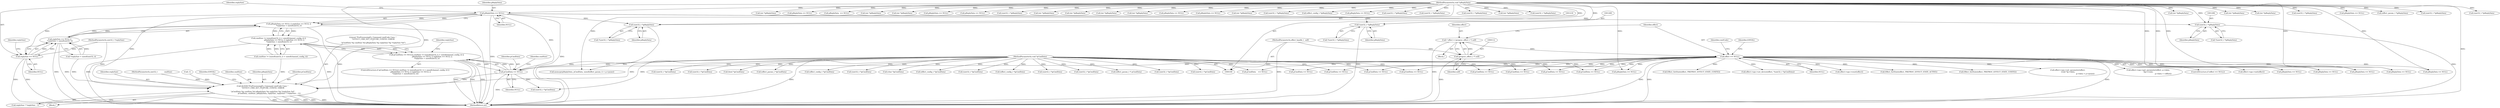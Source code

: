 digraph "0_Android_aeea52da00d210587fb3ed895de3d5f2e0264c88_9@pointer" {
"1001169" [label="(Call,pReplyData == NULL)"];
"1000106" [label="(MethodParameterIn,void *pReplyData)"];
"1001157" [label="(Call,pCmdData == NULL)"];
"1000104" [label="(MethodParameterIn,void *pCmdData)"];
"1000117" [label="(Call,effect == NULL)"];
"1000109" [label="(Call,* effect = (preproc_effect_t *) self)"];
"1000111" [label="(Call,(preproc_effect_t *) self)"];
"1000101" [label="(MethodParameterIn,effect_handle_t  self)"];
"1001168" [label="(Call,pReplyData == NULL || replySize == NULL ||\n *replySize < sizeof(uint32_t))"];
"1001160" [label="(Call,cmdSize != (sizeof(uint32_t) + sizeof(channel_config_t)) ||\n                    pReplyData == NULL || replySize == NULL ||\n *replySize < sizeof(uint32_t))"];
"1001156" [label="(Call,pCmdData == NULL|| cmdSize != (sizeof(uint32_t) + sizeof(channel_config_t)) ||\n                    pReplyData == NULL || replySize == NULL ||\n *replySize < sizeof(uint32_t))"];
"1001173" [label="(Call,replySize == NULL)"];
"1001172" [label="(Call,replySize == NULL ||\n *replySize < sizeof(uint32_t))"];
"1001182" [label="(Call,ALOGE(\"PreProcessingFx_Command cmdCode Case: \"\n \"EFFECT_CMD_SET_FEATURE_CONFIG: ERROR\n\"\n \"pCmdData %p cmdSize %d pReplyData %p replySize %p *replySize %d\",\n                        pCmdData, cmdSize, pReplyData, replySize, replySize ? *replySize : -1))"];
"1001217" [label="(Call,(uint32_t *)pReplyData)"];
"1001267" [label="(Call,(uint32_t *)pReplyData)"];
"1001295" [label="(Call,(uint32_t *)pReplyData)"];
"1001159" [label="(Identifier,NULL)"];
"1000149" [label="(Call,effect->ops->init(effect))"];
"1000153" [label="(Call,(int *)pReplyData)"];
"1000938" [label="(Call,(uint32_t *)pCmdData)"];
"1000906" [label="(Call,(uint32_t *)pCmdData)"];
"1000409" [label="(Call,memcpy(pReplyData, pCmdData, sizeof(effect_param_t) + p->psize))"];
"1000316" [label="(Call,(int *)pReplyData)"];
"1000510" [label="(Call,(effect_param_t *) pCmdData)"];
"1000609" [label="(Call,Effect_SetState(effect, PREPROC_EFFECT_STATE_CONFIG))"];
"1001225" [label="(Call,(uint32_t *)pCmdData)"];
"1001186" [label="(Identifier,pReplyData)"];
"1001184" [label="(Identifier,pCmdData)"];
"1000228" [label="(Call,(int *)pReplyData)"];
"1001098" [label="(Call,(uint32_t *)pReplyData)"];
"1001206" [label="(Call,(uint32_t *)pCmdData)"];
"1001217" [label="(Call,(uint32_t *)pReplyData)"];
"1000637" [label="(Call,effect->ops->set_device(effect, *(uint32_t *)pCmdData))"];
"1001219" [label="(Identifier,pReplyData)"];
"1001053" [label="(Call,pCmdData == NULL)"];
"1000387" [label="(Call,pReplyData == NULL)"];
"1000119" [label="(Identifier,NULL)"];
"1000640" [label="(Call,(uint32_t *)pCmdData)"];
"1001181" [label="(Block,)"];
"1000420" [label="(Call,(effect_param_t *)pReplyData)"];
"1001087" [label="(Call,(uint32_t *)pCmdData)"];
"1000278" [label="(Call,pCmdData == NULL)"];
"1001199" [label="(Identifier,replySize)"];
"1001025" [label="(Call,(uint32_t *)pReplyData)"];
"1000369" [label="(Call,pCmdData == NULL)"];
"1000922" [label="(Call,(uint32_t *)pReplyData)"];
"1001187" [label="(Identifier,replySize)"];
"1000356" [label="(Call,effect->ops->reset(effect))"];
"1000651" [label="(Call,pCmdData == NULL)"];
"1001216" [label="(Call,*(uint32_t *)pReplyData)"];
"1000617" [label="(Call,pCmdData == NULL)"];
"1001162" [label="(Identifier,cmdSize)"];
"1000606" [label="(Call,(int *)pReplyData)"];
"1000875" [label="(Call,pCmdData == NULL)"];
"1001158" [label="(Identifier,pCmdData)"];
"1001176" [label="(Call,*replySize < sizeof(uint32_t))"];
"1000579" [label="(Call,Effect_SetState(effect, PREPROC_EFFECT_STATE_ACTIVE))"];
"1000886" [label="(Call,pReplyData == NULL)"];
"1001276" [label="(Call,(uint32_t *)pCmdData)"];
"1001172" [label="(Call,replySize == NULL ||\n *replySize < sizeof(uint32_t))"];
"1000679" [label="(Call,(bool *)pCmdData)"];
"1000171" [label="(Call,pReplyData  == NULL)"];
"1000243" [label="(Call,(int *)pReplyData)"];
"1000809" [label="(Call,(int *)pReplyData)"];
"1000101" [label="(MethodParameterIn,effect_handle_t  self)"];
"1000364" [label="(Call,(effect_param_t *)pCmdData)"];
"1001297" [label="(Identifier,pReplyData)"];
"1000246" [label="(Call,Effect_SetState(effect, PREPROC_EFFECT_STATE_CONFIG))"];
"1000212" [label="(Call,(effect_config_t *)pCmdData)"];
"1000125" [label="(Identifier,cmdCode)"];
"1001062" [label="(Call,pReplyData == NULL)"];
"1001282" [label="(Call,(uint32_t *)pCmdData)"];
"1000741" [label="(Call,pReplyData == NULL)"];
"1001155" [label="(ControlStructure,if (pCmdData == NULL|| cmdSize != (sizeof(uint32_t) + sizeof(channel_config_t)) ||\n                    pReplyData == NULL || replySize == NULL ||\n *replySize < sizeof(uint32_t)))"];
"1000538" [label="(Call,effect->ops->set_parameter(effect,\n (void *)p->data,\n                                                                p->data + p->psize))"];
"1000253" [label="(Call,pReplyData == NULL)"];
"1001160" [label="(Call,cmdSize != (sizeof(uint32_t) + sizeof(channel_config_t)) ||\n                    pReplyData == NULL || replySize == NULL ||\n *replySize < sizeof(uint32_t))"];
"1001113" [label="(Call,(uint32_t *)pReplyData)"];
"1001156" [label="(Call,pCmdData == NULL|| cmdSize != (sizeof(uint32_t) + sizeof(channel_config_t)) ||\n                    pReplyData == NULL || replySize == NULL ||\n *replySize < sizeof(uint32_t))"];
"1001157" [label="(Call,pCmdData == NULL)"];
"1000774" [label="(Call,(char *)pCmdData)"];
"1001269" [label="(Identifier,pReplyData)"];
"1000303" [label="(Call,(int *)pReplyData)"];
"1001161" [label="(Call,cmdSize != (sizeof(uint32_t) + sizeof(channel_config_t)))"];
"1000310" [label="(Call,(effect_config_t *)pCmdData)"];
"1001294" [label="(Call,*(uint32_t *)pReplyData)"];
"1001168" [label="(Call,pReplyData == NULL || replySize == NULL ||\n *replySize < sizeof(uint32_t))"];
"1001318" [label="(MethodReturn,int)"];
"1000205" [label="(Call,(int *)pReplyData)"];
"1001182" [label="(Call,ALOGE(\"PreProcessingFx_Command cmdCode Case: \"\n \"EFFECT_CMD_SET_FEATURE_CONFIG: ERROR\n\"\n \"pCmdData %p cmdSize %d pReplyData %p replySize %p *replySize %d\",\n                        pCmdData, cmdSize, pReplyData, replySize, replySize ? *replySize : -1))"];
"1000859" [label="(Call,(int *)pReplyData)"];
"1000109" [label="(Call,* effect = (preproc_effect_t *) self)"];
"1000110" [label="(Identifier,effect)"];
"1000818" [label="(Call,pReplyData == NULL)"];
"1000162" [label="(Call,pCmdData    == NULL)"];
"1000113" [label="(Identifier,self)"];
"1000117" [label="(Call,effect == NULL)"];
"1000450" [label="(Call,effect->ops->get_parameter(effect, p->data,\n &p->vsize,\n                                                       p->data + voffset))"];
"1001171" [label="(Identifier,NULL)"];
"1000107" [label="(Block,)"];
"1000105" [label="(MethodParameterIn,uint32_t *replySize)"];
"1000576" [label="(Call,(int *)pReplyData)"];
"1000489" [label="(Call,pReplyData == NULL)"];
"1000660" [label="(Call,pReplyData == NULL)"];
"1001173" [label="(Call,replySize == NULL)"];
"1000556" [label="(Call,pReplyData == NULL)"];
"1000535" [label="(Call,(int *)pReplyData)"];
"1000104" [label="(MethodParameterIn,void *pCmdData)"];
"1001178" [label="(Identifier,replySize)"];
"1000991" [label="(Call,(uint32_t *)pReplyData)"];
"1000586" [label="(Call,pReplyData == NULL)"];
"1000123" [label="(Identifier,EINVAL)"];
"1000271" [label="(Call,(effect_config_t *)pReplyData)"];
"1000287" [label="(Call,pReplyData == NULL)"];
"1001032" [label="(Call,(uint32_t *)pReplyData)"];
"1001183" [label="(Literal,\"PreProcessingFx_Command cmdCode Case: \"\n \"EFFECT_CMD_SET_FEATURE_CONFIG: ERROR\n\"\n \"pCmdData %p cmdSize %d pReplyData %p replySize %p *replySize %d\")"];
"1001266" [label="(Call,*(uint32_t *)pReplyData)"];
"1000737" [label="(Call,pCmdData == NULL)"];
"1000106" [label="(MethodParameterIn,void *pReplyData)"];
"1001127" [label="(Call,(uint32_t *)pReplyData)"];
"1001267" [label="(Call,(uint32_t *)pReplyData)"];
"1001174" [label="(Identifier,replySize)"];
"1000966" [label="(Call,(uint32_t *)pReplyData)"];
"1001247" [label="(Call,(uint32_t *)pCmdData)"];
"1000103" [label="(MethodParameterIn,uint32_t            cmdSize)"];
"1000344" [label="(Call,(effect_config_t *)pCmdData)"];
"1001170" [label="(Identifier,pReplyData)"];
"1001188" [label="(Call,replySize ? *replySize : -1)"];
"1000728" [label="(Call,(int *)pReplyData)"];
"1000130" [label="(Call,pReplyData == NULL)"];
"1001169" [label="(Call,pReplyData == NULL)"];
"1000480" [label="(Call,pCmdData == NULL)"];
"1001003" [label="(Call,(uint32_t *)pReplyData)"];
"1001175" [label="(Identifier,NULL)"];
"1001295" [label="(Call,(uint32_t *)pReplyData)"];
"1000116" [label="(ControlStructure,if (effect == NULL))"];
"1001192" [label="(Call,-1)"];
"1001196" [label="(Identifier,EINVAL)"];
"1000111" [label="(Call,(preproc_effect_t *) self)"];
"1000118" [label="(Identifier,effect)"];
"1001185" [label="(Identifier,cmdSize)"];
"1000326" [label="(Call,pReplyData == NULL)"];
"1001169" -> "1001168"  [label="AST: "];
"1001169" -> "1001171"  [label="CFG: "];
"1001170" -> "1001169"  [label="AST: "];
"1001171" -> "1001169"  [label="AST: "];
"1001174" -> "1001169"  [label="CFG: "];
"1001168" -> "1001169"  [label="CFG: "];
"1001169" -> "1001318"  [label="DDG: "];
"1001169" -> "1001318"  [label="DDG: "];
"1001169" -> "1001168"  [label="DDG: "];
"1001169" -> "1001168"  [label="DDG: "];
"1000106" -> "1001169"  [label="DDG: "];
"1001157" -> "1001169"  [label="DDG: "];
"1001169" -> "1001173"  [label="DDG: "];
"1001169" -> "1001182"  [label="DDG: "];
"1001169" -> "1001217"  [label="DDG: "];
"1001169" -> "1001267"  [label="DDG: "];
"1001169" -> "1001295"  [label="DDG: "];
"1000106" -> "1000100"  [label="AST: "];
"1000106" -> "1001318"  [label="DDG: "];
"1000106" -> "1000130"  [label="DDG: "];
"1000106" -> "1000153"  [label="DDG: "];
"1000106" -> "1000171"  [label="DDG: "];
"1000106" -> "1000205"  [label="DDG: "];
"1000106" -> "1000228"  [label="DDG: "];
"1000106" -> "1000243"  [label="DDG: "];
"1000106" -> "1000253"  [label="DDG: "];
"1000106" -> "1000271"  [label="DDG: "];
"1000106" -> "1000287"  [label="DDG: "];
"1000106" -> "1000303"  [label="DDG: "];
"1000106" -> "1000316"  [label="DDG: "];
"1000106" -> "1000326"  [label="DDG: "];
"1000106" -> "1000387"  [label="DDG: "];
"1000106" -> "1000409"  [label="DDG: "];
"1000106" -> "1000420"  [label="DDG: "];
"1000106" -> "1000489"  [label="DDG: "];
"1000106" -> "1000535"  [label="DDG: "];
"1000106" -> "1000556"  [label="DDG: "];
"1000106" -> "1000576"  [label="DDG: "];
"1000106" -> "1000586"  [label="DDG: "];
"1000106" -> "1000606"  [label="DDG: "];
"1000106" -> "1000660"  [label="DDG: "];
"1000106" -> "1000728"  [label="DDG: "];
"1000106" -> "1000741"  [label="DDG: "];
"1000106" -> "1000809"  [label="DDG: "];
"1000106" -> "1000818"  [label="DDG: "];
"1000106" -> "1000859"  [label="DDG: "];
"1000106" -> "1000886"  [label="DDG: "];
"1000106" -> "1000922"  [label="DDG: "];
"1000106" -> "1000966"  [label="DDG: "];
"1000106" -> "1000991"  [label="DDG: "];
"1000106" -> "1001003"  [label="DDG: "];
"1000106" -> "1001025"  [label="DDG: "];
"1000106" -> "1001032"  [label="DDG: "];
"1000106" -> "1001062"  [label="DDG: "];
"1000106" -> "1001098"  [label="DDG: "];
"1000106" -> "1001113"  [label="DDG: "];
"1000106" -> "1001127"  [label="DDG: "];
"1000106" -> "1001182"  [label="DDG: "];
"1000106" -> "1001217"  [label="DDG: "];
"1000106" -> "1001267"  [label="DDG: "];
"1000106" -> "1001295"  [label="DDG: "];
"1001157" -> "1001156"  [label="AST: "];
"1001157" -> "1001159"  [label="CFG: "];
"1001158" -> "1001157"  [label="AST: "];
"1001159" -> "1001157"  [label="AST: "];
"1001162" -> "1001157"  [label="CFG: "];
"1001156" -> "1001157"  [label="CFG: "];
"1001157" -> "1001318"  [label="DDG: "];
"1001157" -> "1001156"  [label="DDG: "];
"1001157" -> "1001156"  [label="DDG: "];
"1000104" -> "1001157"  [label="DDG: "];
"1000117" -> "1001157"  [label="DDG: "];
"1001157" -> "1001182"  [label="DDG: "];
"1001157" -> "1001206"  [label="DDG: "];
"1000104" -> "1000100"  [label="AST: "];
"1000104" -> "1001318"  [label="DDG: "];
"1000104" -> "1000162"  [label="DDG: "];
"1000104" -> "1000212"  [label="DDG: "];
"1000104" -> "1000278"  [label="DDG: "];
"1000104" -> "1000310"  [label="DDG: "];
"1000104" -> "1000344"  [label="DDG: "];
"1000104" -> "1000364"  [label="DDG: "];
"1000104" -> "1000369"  [label="DDG: "];
"1000104" -> "1000409"  [label="DDG: "];
"1000104" -> "1000480"  [label="DDG: "];
"1000104" -> "1000510"  [label="DDG: "];
"1000104" -> "1000617"  [label="DDG: "];
"1000104" -> "1000640"  [label="DDG: "];
"1000104" -> "1000651"  [label="DDG: "];
"1000104" -> "1000679"  [label="DDG: "];
"1000104" -> "1000737"  [label="DDG: "];
"1000104" -> "1000774"  [label="DDG: "];
"1000104" -> "1000875"  [label="DDG: "];
"1000104" -> "1000906"  [label="DDG: "];
"1000104" -> "1000938"  [label="DDG: "];
"1000104" -> "1001053"  [label="DDG: "];
"1000104" -> "1001087"  [label="DDG: "];
"1000104" -> "1001182"  [label="DDG: "];
"1000104" -> "1001206"  [label="DDG: "];
"1000104" -> "1001225"  [label="DDG: "];
"1000104" -> "1001247"  [label="DDG: "];
"1000104" -> "1001276"  [label="DDG: "];
"1000104" -> "1001282"  [label="DDG: "];
"1000117" -> "1000116"  [label="AST: "];
"1000117" -> "1000119"  [label="CFG: "];
"1000118" -> "1000117"  [label="AST: "];
"1000119" -> "1000117"  [label="AST: "];
"1000123" -> "1000117"  [label="CFG: "];
"1000125" -> "1000117"  [label="CFG: "];
"1000117" -> "1001318"  [label="DDG: "];
"1000117" -> "1001318"  [label="DDG: "];
"1000117" -> "1001318"  [label="DDG: "];
"1000109" -> "1000117"  [label="DDG: "];
"1000117" -> "1000130"  [label="DDG: "];
"1000117" -> "1000149"  [label="DDG: "];
"1000117" -> "1000162"  [label="DDG: "];
"1000117" -> "1000246"  [label="DDG: "];
"1000117" -> "1000253"  [label="DDG: "];
"1000117" -> "1000278"  [label="DDG: "];
"1000117" -> "1000326"  [label="DDG: "];
"1000117" -> "1000356"  [label="DDG: "];
"1000117" -> "1000369"  [label="DDG: "];
"1000117" -> "1000450"  [label="DDG: "];
"1000117" -> "1000480"  [label="DDG: "];
"1000117" -> "1000538"  [label="DDG: "];
"1000117" -> "1000556"  [label="DDG: "];
"1000117" -> "1000579"  [label="DDG: "];
"1000117" -> "1000586"  [label="DDG: "];
"1000117" -> "1000609"  [label="DDG: "];
"1000117" -> "1000617"  [label="DDG: "];
"1000117" -> "1000637"  [label="DDG: "];
"1000117" -> "1000651"  [label="DDG: "];
"1000117" -> "1000737"  [label="DDG: "];
"1000117" -> "1000818"  [label="DDG: "];
"1000117" -> "1000875"  [label="DDG: "];
"1000117" -> "1001053"  [label="DDG: "];
"1000109" -> "1000107"  [label="AST: "];
"1000109" -> "1000111"  [label="CFG: "];
"1000110" -> "1000109"  [label="AST: "];
"1000111" -> "1000109"  [label="AST: "];
"1000118" -> "1000109"  [label="CFG: "];
"1000109" -> "1001318"  [label="DDG: "];
"1000111" -> "1000109"  [label="DDG: "];
"1000111" -> "1000113"  [label="CFG: "];
"1000112" -> "1000111"  [label="AST: "];
"1000113" -> "1000111"  [label="AST: "];
"1000111" -> "1001318"  [label="DDG: "];
"1000101" -> "1000111"  [label="DDG: "];
"1000101" -> "1000100"  [label="AST: "];
"1000101" -> "1001318"  [label="DDG: "];
"1001168" -> "1001160"  [label="AST: "];
"1001168" -> "1001172"  [label="CFG: "];
"1001172" -> "1001168"  [label="AST: "];
"1001160" -> "1001168"  [label="CFG: "];
"1001168" -> "1001318"  [label="DDG: "];
"1001168" -> "1001318"  [label="DDG: "];
"1001168" -> "1001160"  [label="DDG: "];
"1001168" -> "1001160"  [label="DDG: "];
"1001172" -> "1001168"  [label="DDG: "];
"1001172" -> "1001168"  [label="DDG: "];
"1001160" -> "1001156"  [label="AST: "];
"1001160" -> "1001161"  [label="CFG: "];
"1001161" -> "1001160"  [label="AST: "];
"1001156" -> "1001160"  [label="CFG: "];
"1001160" -> "1001318"  [label="DDG: "];
"1001160" -> "1001318"  [label="DDG: "];
"1001160" -> "1001156"  [label="DDG: "];
"1001160" -> "1001156"  [label="DDG: "];
"1001161" -> "1001160"  [label="DDG: "];
"1001161" -> "1001160"  [label="DDG: "];
"1001156" -> "1001155"  [label="AST: "];
"1001183" -> "1001156"  [label="CFG: "];
"1001199" -> "1001156"  [label="CFG: "];
"1001156" -> "1001318"  [label="DDG: "];
"1001156" -> "1001318"  [label="DDG: "];
"1001156" -> "1001318"  [label="DDG: "];
"1001173" -> "1001172"  [label="AST: "];
"1001173" -> "1001175"  [label="CFG: "];
"1001174" -> "1001173"  [label="AST: "];
"1001175" -> "1001173"  [label="AST: "];
"1001178" -> "1001173"  [label="CFG: "];
"1001172" -> "1001173"  [label="CFG: "];
"1001173" -> "1001318"  [label="DDG: "];
"1001173" -> "1001318"  [label="DDG: "];
"1001173" -> "1001172"  [label="DDG: "];
"1001173" -> "1001172"  [label="DDG: "];
"1000105" -> "1001173"  [label="DDG: "];
"1001172" -> "1001176"  [label="CFG: "];
"1001176" -> "1001172"  [label="AST: "];
"1001172" -> "1001318"  [label="DDG: "];
"1001172" -> "1001318"  [label="DDG: "];
"1001176" -> "1001172"  [label="DDG: "];
"1001182" -> "1001181"  [label="AST: "];
"1001182" -> "1001188"  [label="CFG: "];
"1001183" -> "1001182"  [label="AST: "];
"1001184" -> "1001182"  [label="AST: "];
"1001185" -> "1001182"  [label="AST: "];
"1001186" -> "1001182"  [label="AST: "];
"1001187" -> "1001182"  [label="AST: "];
"1001188" -> "1001182"  [label="AST: "];
"1001196" -> "1001182"  [label="CFG: "];
"1001182" -> "1001318"  [label="DDG: "];
"1001182" -> "1001318"  [label="DDG: "];
"1001182" -> "1001318"  [label="DDG: "];
"1001182" -> "1001318"  [label="DDG: "];
"1001182" -> "1001318"  [label="DDG: "];
"1001182" -> "1001318"  [label="DDG: "];
"1001161" -> "1001182"  [label="DDG: "];
"1000103" -> "1001182"  [label="DDG: "];
"1000105" -> "1001182"  [label="DDG: "];
"1001176" -> "1001182"  [label="DDG: "];
"1001192" -> "1001182"  [label="DDG: "];
"1001217" -> "1001216"  [label="AST: "];
"1001217" -> "1001219"  [label="CFG: "];
"1001218" -> "1001217"  [label="AST: "];
"1001219" -> "1001217"  [label="AST: "];
"1001216" -> "1001217"  [label="CFG: "];
"1001217" -> "1001318"  [label="DDG: "];
"1001267" -> "1001266"  [label="AST: "];
"1001267" -> "1001269"  [label="CFG: "];
"1001268" -> "1001267"  [label="AST: "];
"1001269" -> "1001267"  [label="AST: "];
"1001266" -> "1001267"  [label="CFG: "];
"1001267" -> "1001318"  [label="DDG: "];
"1001295" -> "1001294"  [label="AST: "];
"1001295" -> "1001297"  [label="CFG: "];
"1001296" -> "1001295"  [label="AST: "];
"1001297" -> "1001295"  [label="AST: "];
"1001294" -> "1001295"  [label="CFG: "];
"1001295" -> "1001318"  [label="DDG: "];
}
